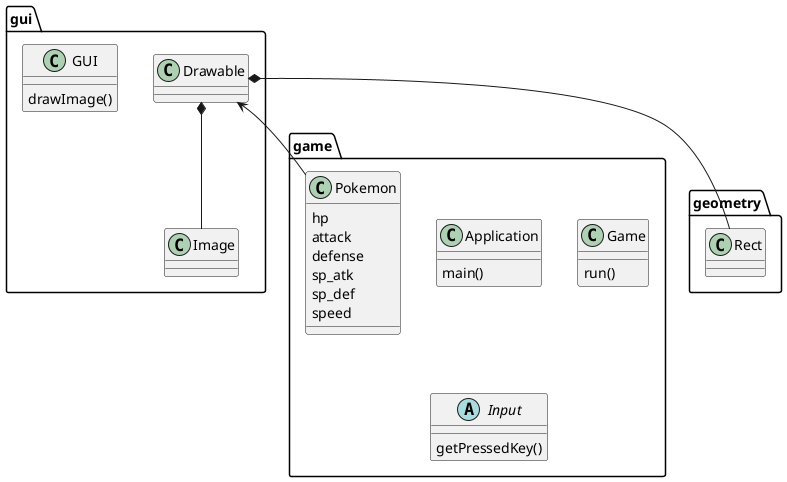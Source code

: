 @startuml

package gui {
    class Drawable 

    class GUI {
        drawImage()
    }

    class Image
}

class game.Application {
    main()
}

class game.Game {
    run()
}

abstract class game.Input {
    getPressedKey()
}

class game.Pokemon {
    hp
    attack
    defense
    sp_atk
    sp_def
    speed
}

class geometry.Rect
 
Drawable *-- Image
Drawable *-- geometry.Rect
Drawable <-- game.Pokemon

@enduml